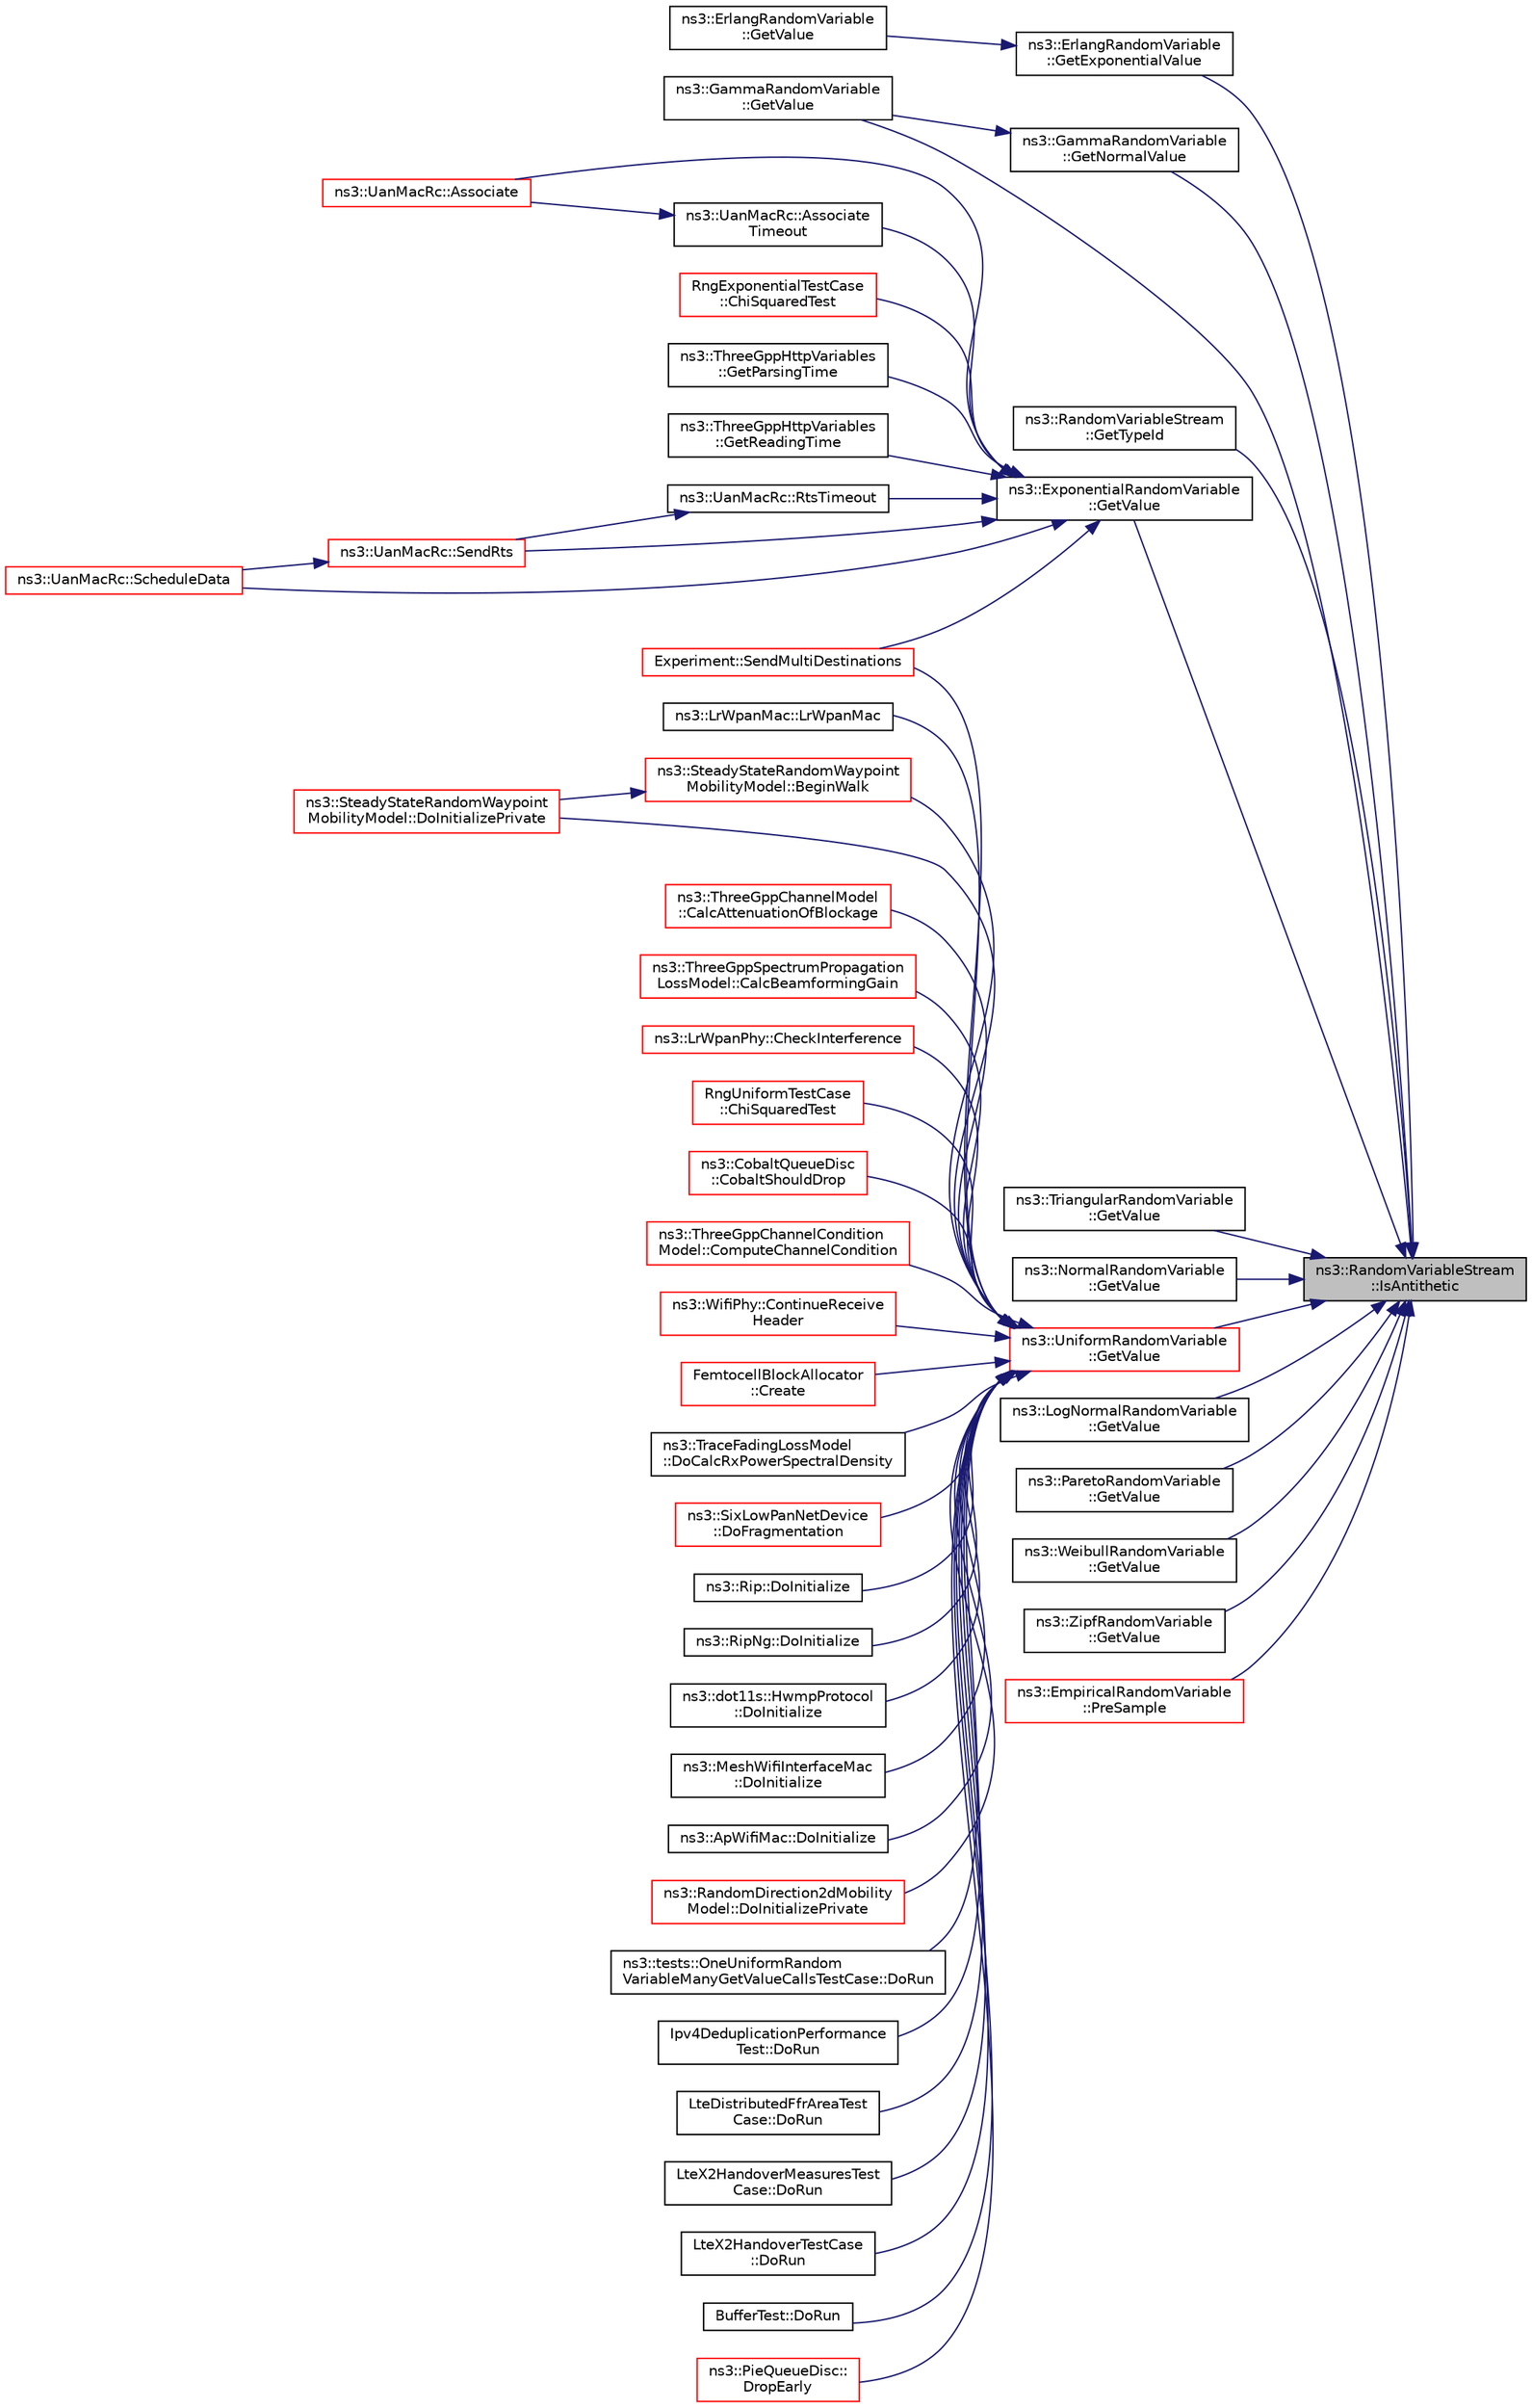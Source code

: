 digraph "ns3::RandomVariableStream::IsAntithetic"
{
 // LATEX_PDF_SIZE
  edge [fontname="Helvetica",fontsize="10",labelfontname="Helvetica",labelfontsize="10"];
  node [fontname="Helvetica",fontsize="10",shape=record];
  rankdir="RL";
  Node1 [label="ns3::RandomVariableStream\l::IsAntithetic",height=0.2,width=0.4,color="black", fillcolor="grey75", style="filled", fontcolor="black",tooltip="Check if antithetic values will be generated."];
  Node1 -> Node2 [dir="back",color="midnightblue",fontsize="10",style="solid",fontname="Helvetica"];
  Node2 [label="ns3::ErlangRandomVariable\l::GetExponentialValue",height=0.2,width=0.4,color="black", fillcolor="white", style="filled",URL="$classns3_1_1_erlang_random_variable.html#a3cc2a2c6aee746af38bc2174ff0830c9",tooltip="Returns a random double from an exponential distribution with the specified mean and upper bound."];
  Node2 -> Node3 [dir="back",color="midnightblue",fontsize="10",style="solid",fontname="Helvetica"];
  Node3 [label="ns3::ErlangRandomVariable\l::GetValue",height=0.2,width=0.4,color="black", fillcolor="white", style="filled",URL="$classns3_1_1_erlang_random_variable.html#a144e603fbee33b5167339f90d4dd4a57",tooltip="Returns a random double from an Erlang distribution with the specified k and lambda."];
  Node1 -> Node4 [dir="back",color="midnightblue",fontsize="10",style="solid",fontname="Helvetica"];
  Node4 [label="ns3::GammaRandomVariable\l::GetNormalValue",height=0.2,width=0.4,color="black", fillcolor="white", style="filled",URL="$classns3_1_1_gamma_random_variable.html#a65f2515eaf15d4540509c9620c844c57",tooltip="Returns a random double from a normal distribution with the specified mean, variance,..."];
  Node4 -> Node5 [dir="back",color="midnightblue",fontsize="10",style="solid",fontname="Helvetica"];
  Node5 [label="ns3::GammaRandomVariable\l::GetValue",height=0.2,width=0.4,color="black", fillcolor="white", style="filled",URL="$classns3_1_1_gamma_random_variable.html#a4bc336892413eab5ba6e1a046cda8bde",tooltip="Returns a random double from a gamma distribution with the specified alpha and beta."];
  Node1 -> Node6 [dir="back",color="midnightblue",fontsize="10",style="solid",fontname="Helvetica"];
  Node6 [label="ns3::RandomVariableStream\l::GetTypeId",height=0.2,width=0.4,color="black", fillcolor="white", style="filled",URL="$classns3_1_1_random_variable_stream.html#a0b11fa19bc54cca33458c4e1fe7226d5",tooltip="Register this type."];
  Node1 -> Node5 [dir="back",color="midnightblue",fontsize="10",style="solid",fontname="Helvetica"];
  Node1 -> Node7 [dir="back",color="midnightblue",fontsize="10",style="solid",fontname="Helvetica"];
  Node7 [label="ns3::ExponentialRandomVariable\l::GetValue",height=0.2,width=0.4,color="black", fillcolor="white", style="filled",URL="$classns3_1_1_exponential_random_variable.html#a5d7a50466c0b0f036ec0fc1aa478f2c3",tooltip="Get the next random value, as a double from the exponential distribution with the specified mean and ..."];
  Node7 -> Node8 [dir="back",color="midnightblue",fontsize="10",style="solid",fontname="Helvetica"];
  Node8 [label="ns3::UanMacRc::Associate",height=0.2,width=0.4,color="red", fillcolor="white", style="filled",URL="$classns3_1_1_uan_mac_rc.html#ad0c89fbba2f362b7915cd33809cbad14",tooltip="Associate with a gateway by sending the first GWPING."];
  Node7 -> Node10 [dir="back",color="midnightblue",fontsize="10",style="solid",fontname="Helvetica"];
  Node10 [label="ns3::UanMacRc::Associate\lTimeout",height=0.2,width=0.4,color="black", fillcolor="white", style="filled",URL="$classns3_1_1_uan_mac_rc.html#af23682ff6db736c6a2c9eceae8252cd2",tooltip="Periodically retry association."];
  Node10 -> Node8 [dir="back",color="midnightblue",fontsize="10",style="solid",fontname="Helvetica"];
  Node7 -> Node11 [dir="back",color="midnightblue",fontsize="10",style="solid",fontname="Helvetica"];
  Node11 [label="RngExponentialTestCase\l::ChiSquaredTest",height=0.2,width=0.4,color="red", fillcolor="white", style="filled",URL="$class_rng_exponential_test_case.html#a73e697e9720a2cbb13aa8eadbfe798ae",tooltip=" "];
  Node7 -> Node13 [dir="back",color="midnightblue",fontsize="10",style="solid",fontname="Helvetica"];
  Node13 [label="ns3::ThreeGppHttpVariables\l::GetParsingTime",height=0.2,width=0.4,color="black", fillcolor="white", style="filled",URL="$classns3_1_1_three_gpp_http_variables.html#af569cf5b053fff1823c1559088cde53c",tooltip="Draws a random length of time which simulate the small delay caused by HTTP client looking for any em..."];
  Node7 -> Node14 [dir="back",color="midnightblue",fontsize="10",style="solid",fontname="Helvetica"];
  Node14 [label="ns3::ThreeGppHttpVariables\l::GetReadingTime",height=0.2,width=0.4,color="black", fillcolor="white", style="filled",URL="$classns3_1_1_three_gpp_http_variables.html#a6932ccc8491b46b14bc27b7477cee5b0",tooltip="Draws a random length of time which is spent by a hypothetical human user (HTTP client) to read a web..."];
  Node7 -> Node15 [dir="back",color="midnightblue",fontsize="10",style="solid",fontname="Helvetica"];
  Node15 [label="ns3::UanMacRc::RtsTimeout",height=0.2,width=0.4,color="black", fillcolor="white", style="filled",URL="$classns3_1_1_uan_mac_rc.html#af4520e133c4a7e82f718fc42eac63459",tooltip="Retry RTS."];
  Node15 -> Node16 [dir="back",color="midnightblue",fontsize="10",style="solid",fontname="Helvetica"];
  Node16 [label="ns3::UanMacRc::SendRts",height=0.2,width=0.4,color="red", fillcolor="white", style="filled",URL="$classns3_1_1_uan_mac_rc.html#a5bef59fd83813d602f41fad1b4345ff1",tooltip="Send RTS packet."];
  Node16 -> Node17 [dir="back",color="midnightblue",fontsize="10",style="solid",fontname="Helvetica"];
  Node17 [label="ns3::UanMacRc::ScheduleData",height=0.2,width=0.4,color="red", fillcolor="white", style="filled",URL="$classns3_1_1_uan_mac_rc.html#a050570db8ee60717b778e06a9b8b9e77",tooltip="Schedule Packet sends."];
  Node7 -> Node17 [dir="back",color="midnightblue",fontsize="10",style="solid",fontname="Helvetica"];
  Node7 -> Node20 [dir="back",color="midnightblue",fontsize="10",style="solid",fontname="Helvetica"];
  Node20 [label="Experiment::SendMultiDestinations",height=0.2,width=0.4,color="red", fillcolor="white", style="filled",URL="$class_experiment.html#acf11a56aa7fb70ab2018565ac66cc351",tooltip="A sender node will set up a flow to each of the its neighbors in its quadrant randomly."];
  Node7 -> Node16 [dir="back",color="midnightblue",fontsize="10",style="solid",fontname="Helvetica"];
  Node1 -> Node22 [dir="back",color="midnightblue",fontsize="10",style="solid",fontname="Helvetica"];
  Node22 [label="ns3::TriangularRandomVariable\l::GetValue",height=0.2,width=0.4,color="black", fillcolor="white", style="filled",URL="$classns3_1_1_triangular_random_variable.html#aad1ce678507bb74ee2c5b09210c81c9b",tooltip="Returns a random double from a triangular distribution with the specified mean, min,..."];
  Node1 -> Node23 [dir="back",color="midnightblue",fontsize="10",style="solid",fontname="Helvetica"];
  Node23 [label="ns3::NormalRandomVariable\l::GetValue",height=0.2,width=0.4,color="black", fillcolor="white", style="filled",URL="$classns3_1_1_normal_random_variable.html#a0134d131477bc439cc6ff7cbe84b03a9",tooltip="Returns a random double from a normal distribution with the specified mean, variance,..."];
  Node1 -> Node24 [dir="back",color="midnightblue",fontsize="10",style="solid",fontname="Helvetica"];
  Node24 [label="ns3::UniformRandomVariable\l::GetValue",height=0.2,width=0.4,color="red", fillcolor="white", style="filled",URL="$classns3_1_1_uniform_random_variable.html#a03822d8c86ac51e9aa83bbc73041386b",tooltip="Get the next random value, as a double in the specified range ."];
  Node24 -> Node25 [dir="back",color="midnightblue",fontsize="10",style="solid",fontname="Helvetica"];
  Node25 [label="ns3::LrWpanMac::LrWpanMac",height=0.2,width=0.4,color="black", fillcolor="white", style="filled",URL="$classns3_1_1_lr_wpan_mac.html#ae85526f526890de95937d9e6f1771403",tooltip="Default constructor."];
  Node24 -> Node26 [dir="back",color="midnightblue",fontsize="10",style="solid",fontname="Helvetica"];
  Node26 [label="ns3::SteadyStateRandomWaypoint\lMobilityModel::BeginWalk",height=0.2,width=0.4,color="red", fillcolor="white", style="filled",URL="$classns3_1_1_steady_state_random_waypoint_mobility_model.html#a6db94d1dee3fe984ad422fd9bed2d7db",tooltip="Start a motion period and schedule the ending of the motion."];
  Node26 -> Node27 [dir="back",color="midnightblue",fontsize="10",style="solid",fontname="Helvetica"];
  Node27 [label="ns3::SteadyStateRandomWaypoint\lMobilityModel::DoInitializePrivate",height=0.2,width=0.4,color="red", fillcolor="white", style="filled",URL="$classns3_1_1_steady_state_random_waypoint_mobility_model.html#a661b708216d6f6c38443d061b0d02c96",tooltip="Configure random variables based on attributes; calculate the steady state probability that node is i..."];
  Node24 -> Node32 [dir="back",color="midnightblue",fontsize="10",style="solid",fontname="Helvetica"];
  Node32 [label="ns3::ThreeGppChannelModel\l::CalcAttenuationOfBlockage",height=0.2,width=0.4,color="red", fillcolor="white", style="filled",URL="$classns3_1_1_three_gpp_channel_model.html#ad8f8e851e9864e30ae4b70c193dbc7ed",tooltip="Applies the blockage model A described in 3GPP TR 38.901."];
  Node24 -> Node35 [dir="back",color="midnightblue",fontsize="10",style="solid",fontname="Helvetica"];
  Node35 [label="ns3::ThreeGppSpectrumPropagation\lLossModel::CalcBeamformingGain",height=0.2,width=0.4,color="red", fillcolor="white", style="filled",URL="$classns3_1_1_three_gpp_spectrum_propagation_loss_model.html#ae1baa4535502c719f5b2d9ad44689dbb",tooltip="Computes the beamforming gain and applies it to the tx PSD."];
  Node24 -> Node37 [dir="back",color="midnightblue",fontsize="10",style="solid",fontname="Helvetica"];
  Node37 [label="ns3::LrWpanPhy::CheckInterference",height=0.2,width=0.4,color="red", fillcolor="white", style="filled",URL="$classns3_1_1_lr_wpan_phy.html#a8a339fadde6f27b6a495377a4eca7943",tooltip="Check if the interference destroys a frame currently received."];
  Node24 -> Node40 [dir="back",color="midnightblue",fontsize="10",style="solid",fontname="Helvetica"];
  Node40 [label="RngUniformTestCase\l::ChiSquaredTest",height=0.2,width=0.4,color="red", fillcolor="white", style="filled",URL="$class_rng_uniform_test_case.html#a0b3ff4e75ad18f37e50a601c145f88ff",tooltip=" "];
  Node24 -> Node42 [dir="back",color="midnightblue",fontsize="10",style="solid",fontname="Helvetica"];
  Node42 [label="ns3::CobaltQueueDisc\l::CobaltShouldDrop",height=0.2,width=0.4,color="red", fillcolor="white", style="filled",URL="$classns3_1_1_cobalt_queue_disc.html#a59935fe3ec6a23ff7b55cd298fc4cc80",tooltip="Called to decide whether the current packet should be dropped based on decisions taken by Blue and Co..."];
  Node24 -> Node44 [dir="back",color="midnightblue",fontsize="10",style="solid",fontname="Helvetica"];
  Node44 [label="ns3::ThreeGppChannelCondition\lModel::ComputeChannelCondition",height=0.2,width=0.4,color="red", fillcolor="white", style="filled",URL="$classns3_1_1_three_gpp_channel_condition_model.html#ada83eb809c2a4981a219d3674bbb7aa9",tooltip="This method computes the channel condition based on a probabilistic model that is specific for the sc..."];
  Node24 -> Node56 [dir="back",color="midnightblue",fontsize="10",style="solid",fontname="Helvetica"];
  Node56 [label="ns3::WifiPhy::ContinueReceive\lHeader",height=0.2,width=0.4,color="red", fillcolor="white", style="filled",URL="$classns3_1_1_wifi_phy.html#ac5c2d333cf5e8c1f33604ef1584486fe",tooltip="Continue receiving the PHY header of a PPDU (i.e."];
  Node24 -> Node80 [dir="back",color="midnightblue",fontsize="10",style="solid",fontname="Helvetica"];
  Node80 [label="FemtocellBlockAllocator\l::Create",height=0.2,width=0.4,color="red", fillcolor="white", style="filled",URL="$class_femtocell_block_allocator.html#ac3f3dd07dae696b6991e9d483e4fffe5",tooltip="Create function."];
  Node24 -> Node82 [dir="back",color="midnightblue",fontsize="10",style="solid",fontname="Helvetica"];
  Node82 [label="ns3::TraceFadingLossModel\l::DoCalcRxPowerSpectralDensity",height=0.2,width=0.4,color="black", fillcolor="white", style="filled",URL="$classns3_1_1_trace_fading_loss_model.html#a970c6119d64e72ccec5d144f96ab6a72",tooltip=" "];
  Node24 -> Node83 [dir="back",color="midnightblue",fontsize="10",style="solid",fontname="Helvetica"];
  Node83 [label="ns3::SixLowPanNetDevice\l::DoFragmentation",height=0.2,width=0.4,color="red", fillcolor="white", style="filled",URL="$classns3_1_1_six_low_pan_net_device.html#a88e96024b9eb0c0184c9c1ef26e3aa16",tooltip="Performs a packet fragmentation."];
  Node24 -> Node87 [dir="back",color="midnightblue",fontsize="10",style="solid",fontname="Helvetica"];
  Node87 [label="ns3::Rip::DoInitialize",height=0.2,width=0.4,color="black", fillcolor="white", style="filled",URL="$classns3_1_1_rip.html#a622ec450ec78945f81986b64ce3dcbed",tooltip="Start protocol operation."];
  Node24 -> Node88 [dir="back",color="midnightblue",fontsize="10",style="solid",fontname="Helvetica"];
  Node88 [label="ns3::RipNg::DoInitialize",height=0.2,width=0.4,color="black", fillcolor="white", style="filled",URL="$classns3_1_1_rip_ng.html#a81a7056d4a1d1afc266181406f5dbf64",tooltip="Start protocol operation."];
  Node24 -> Node89 [dir="back",color="midnightblue",fontsize="10",style="solid",fontname="Helvetica"];
  Node89 [label="ns3::dot11s::HwmpProtocol\l::DoInitialize",height=0.2,width=0.4,color="black", fillcolor="white", style="filled",URL="$classns3_1_1dot11s_1_1_hwmp_protocol.html#a67a93c2ef31e7ca0d23b07c8c6edcd90",tooltip="Initialize() implementation."];
  Node24 -> Node90 [dir="back",color="midnightblue",fontsize="10",style="solid",fontname="Helvetica"];
  Node90 [label="ns3::MeshWifiInterfaceMac\l::DoInitialize",height=0.2,width=0.4,color="black", fillcolor="white", style="filled",URL="$classns3_1_1_mesh_wifi_interface_mac.html#afce4d5c3fc9f6abeb87066e62367aacf",tooltip="PluginList typedef."];
  Node24 -> Node91 [dir="back",color="midnightblue",fontsize="10",style="solid",fontname="Helvetica"];
  Node91 [label="ns3::ApWifiMac::DoInitialize",height=0.2,width=0.4,color="black", fillcolor="white", style="filled",URL="$classns3_1_1_ap_wifi_mac.html#a398b0e04d5c31b7459358a459beff098",tooltip="Initialize() implementation."];
  Node24 -> Node92 [dir="back",color="midnightblue",fontsize="10",style="solid",fontname="Helvetica"];
  Node92 [label="ns3::RandomDirection2dMobility\lModel::DoInitializePrivate",height=0.2,width=0.4,color="red", fillcolor="white", style="filled",URL="$classns3_1_1_random_direction2d_mobility_model.html#a8240bba0ddc6f386bda3ebf96b383a6a",tooltip="Sets a new random direction and calls SetDirectionAndSpeed."];
  Node24 -> Node27 [dir="back",color="midnightblue",fontsize="10",style="solid",fontname="Helvetica"];
  Node24 -> Node95 [dir="back",color="midnightblue",fontsize="10",style="solid",fontname="Helvetica"];
  Node95 [label="ns3::tests::OneUniformRandom\lVariableManyGetValueCallsTestCase::DoRun",height=0.2,width=0.4,color="black", fillcolor="white", style="filled",URL="$classns3_1_1tests_1_1_one_uniform_random_variable_many_get_value_calls_test_case.html#a212d5f4fbd2fd6cd1ae40b214d84a009",tooltip="Implementation to actually run this TestCase."];
  Node24 -> Node96 [dir="back",color="midnightblue",fontsize="10",style="solid",fontname="Helvetica"];
  Node96 [label="Ipv4DeduplicationPerformance\lTest::DoRun",height=0.2,width=0.4,color="black", fillcolor="white", style="filled",URL="$class_ipv4_deduplication_performance_test.html#a31518001eb022fe1f91e769de0595883",tooltip="Implementation to actually run this TestCase."];
  Node24 -> Node97 [dir="back",color="midnightblue",fontsize="10",style="solid",fontname="Helvetica"];
  Node97 [label="LteDistributedFfrAreaTest\lCase::DoRun",height=0.2,width=0.4,color="black", fillcolor="white", style="filled",URL="$class_lte_distributed_ffr_area_test_case.html#a1a386a39f2ddc3d22b17a134b775e2b7",tooltip="Implementation to actually run this TestCase."];
  Node24 -> Node98 [dir="back",color="midnightblue",fontsize="10",style="solid",fontname="Helvetica"];
  Node98 [label="LteX2HandoverMeasuresTest\lCase::DoRun",height=0.2,width=0.4,color="black", fillcolor="white", style="filled",URL="$class_lte_x2_handover_measures_test_case.html#a6aefe1e71df347688687fb5d8dd54104",tooltip="Implementation to actually run this TestCase."];
  Node24 -> Node99 [dir="back",color="midnightblue",fontsize="10",style="solid",fontname="Helvetica"];
  Node99 [label="LteX2HandoverTestCase\l::DoRun",height=0.2,width=0.4,color="black", fillcolor="white", style="filled",URL="$class_lte_x2_handover_test_case.html#a5d77d6fbe61da649203846d4617b4716",tooltip="Implementation to actually run this TestCase."];
  Node24 -> Node100 [dir="back",color="midnightblue",fontsize="10",style="solid",fontname="Helvetica"];
  Node100 [label="BufferTest::DoRun",height=0.2,width=0.4,color="black", fillcolor="white", style="filled",URL="$class_buffer_test.html#a4ffd025f50c962366167daef7df0ac58",tooltip="Implementation to actually run this TestCase."];
  Node24 -> Node101 [dir="back",color="midnightblue",fontsize="10",style="solid",fontname="Helvetica"];
  Node101 [label="ns3::PieQueueDisc::\lDropEarly",height=0.2,width=0.4,color="red", fillcolor="white", style="filled",URL="$classns3_1_1_pie_queue_disc.html#a73c30e9ac6e37ba9dd2a362f0b45e6e3",tooltip="Check if a packet needs to be dropped due to probability drop."];
  Node24 -> Node20 [dir="back",color="midnightblue",fontsize="10",style="solid",fontname="Helvetica"];
  Node1 -> Node237 [dir="back",color="midnightblue",fontsize="10",style="solid",fontname="Helvetica"];
  Node237 [label="ns3::LogNormalRandomVariable\l::GetValue",height=0.2,width=0.4,color="black", fillcolor="white", style="filled",URL="$classns3_1_1_log_normal_random_variable.html#af37e3543a8416881d09bad093275d349",tooltip="Returns a random double from a log-normal distribution with the specified mu and sigma."];
  Node1 -> Node238 [dir="back",color="midnightblue",fontsize="10",style="solid",fontname="Helvetica"];
  Node238 [label="ns3::ParetoRandomVariable\l::GetValue",height=0.2,width=0.4,color="black", fillcolor="white", style="filled",URL="$classns3_1_1_pareto_random_variable.html#a382e896b56412a86d009c4ec6140c2c5",tooltip="Returns a random double from a Pareto distribution with the specified scale, shape,..."];
  Node1 -> Node239 [dir="back",color="midnightblue",fontsize="10",style="solid",fontname="Helvetica"];
  Node239 [label="ns3::WeibullRandomVariable\l::GetValue",height=0.2,width=0.4,color="black", fillcolor="white", style="filled",URL="$classns3_1_1_weibull_random_variable.html#af64818134b6b7734f33a81bca8d15023",tooltip="Returns a random double from a Weibull distribution with the specified scale, shape,..."];
  Node1 -> Node240 [dir="back",color="midnightblue",fontsize="10",style="solid",fontname="Helvetica"];
  Node240 [label="ns3::ZipfRandomVariable\l::GetValue",height=0.2,width=0.4,color="black", fillcolor="white", style="filled",URL="$classns3_1_1_zipf_random_variable.html#a327ce77bd92ece90f8622b5104850676",tooltip="Returns a random double from a Zipf distribution with the specified n and alpha."];
  Node1 -> Node241 [dir="back",color="midnightblue",fontsize="10",style="solid",fontname="Helvetica"];
  Node241 [label="ns3::EmpiricalRandomVariable\l::PreSample",height=0.2,width=0.4,color="red", fillcolor="white", style="filled",URL="$classns3_1_1_empirical_random_variable.html#a6b2439f3d4383871969cff4d9c3fa8cd",tooltip="Do the initial rng draw and check against the extrema."];
}
